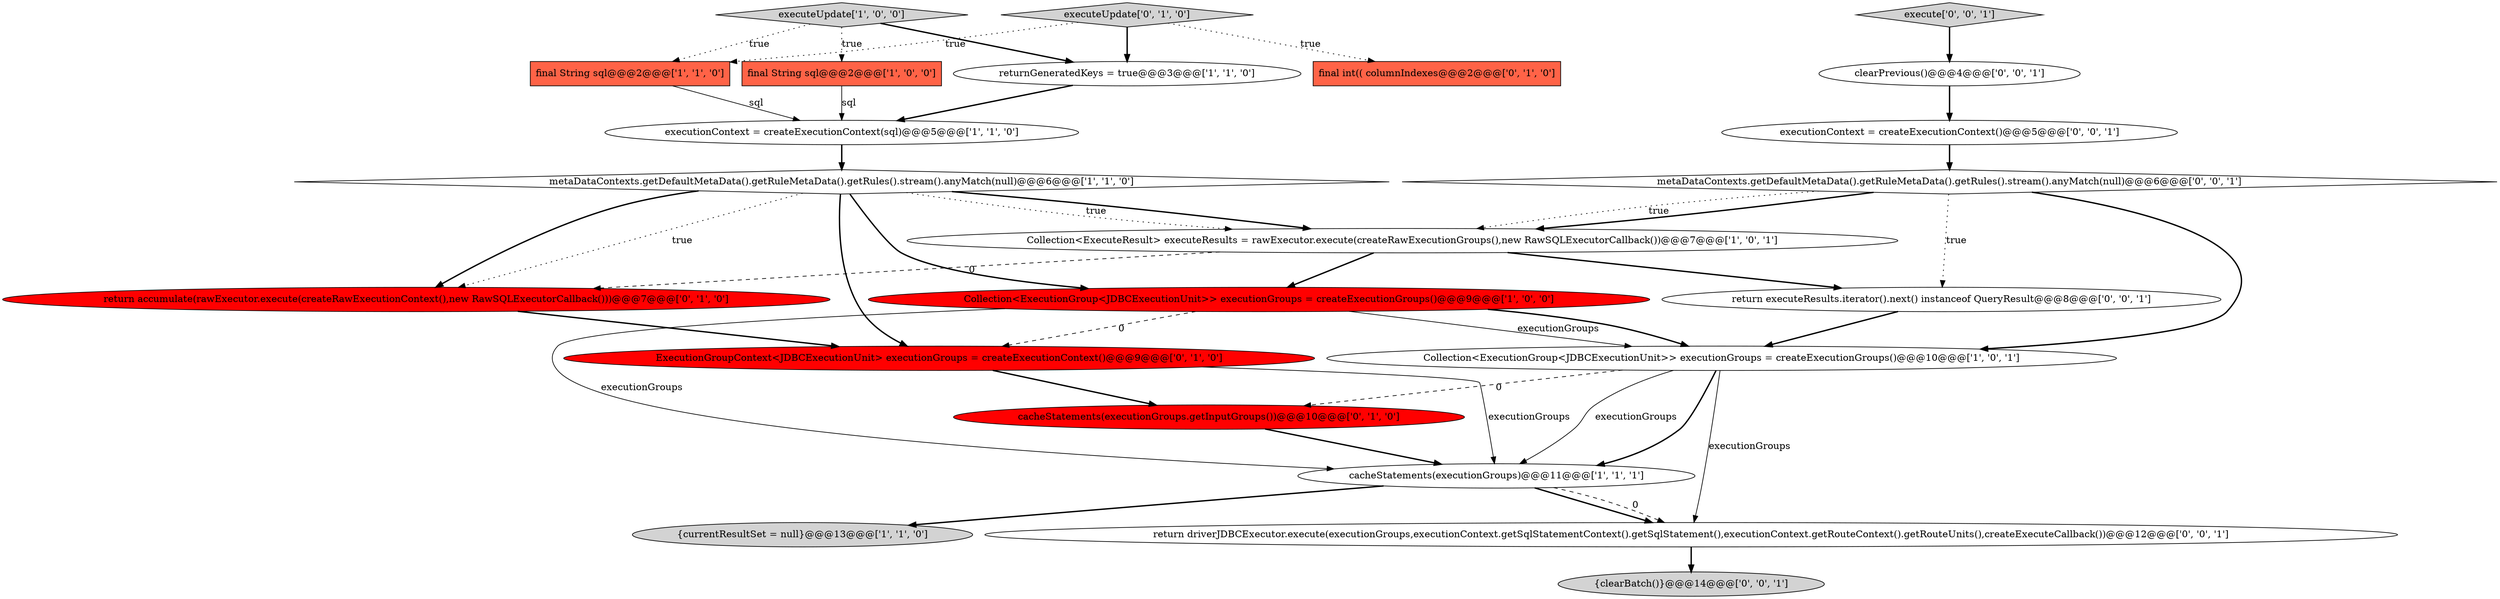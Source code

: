 digraph {
8 [style = filled, label = "executeUpdate['1', '0', '0']", fillcolor = lightgray, shape = diamond image = "AAA0AAABBB1BBB"];
21 [style = filled, label = "clearPrevious()@@@4@@@['0', '0', '1']", fillcolor = white, shape = ellipse image = "AAA0AAABBB3BBB"];
22 [style = filled, label = "execute['0', '0', '1']", fillcolor = lightgray, shape = diamond image = "AAA0AAABBB3BBB"];
5 [style = filled, label = "final String sql@@@2@@@['1', '1', '0']", fillcolor = tomato, shape = box image = "AAA0AAABBB1BBB"];
14 [style = filled, label = "executeUpdate['0', '1', '0']", fillcolor = lightgray, shape = diamond image = "AAA0AAABBB2BBB"];
17 [style = filled, label = "return driverJDBCExecutor.execute(executionGroups,executionContext.getSqlStatementContext().getSqlStatement(),executionContext.getRouteContext().getRouteUnits(),createExecuteCallback())@@@12@@@['0', '0', '1']", fillcolor = white, shape = ellipse image = "AAA0AAABBB3BBB"];
7 [style = filled, label = "Collection<ExecuteResult> executeResults = rawExecutor.execute(createRawExecutionGroups(),new RawSQLExecutorCallback())@@@7@@@['1', '0', '1']", fillcolor = white, shape = ellipse image = "AAA0AAABBB1BBB"];
10 [style = filled, label = "{currentResultSet = null}@@@13@@@['1', '1', '0']", fillcolor = lightgray, shape = ellipse image = "AAA0AAABBB1BBB"];
0 [style = filled, label = "final String sql@@@2@@@['1', '0', '0']", fillcolor = tomato, shape = box image = "AAA0AAABBB1BBB"];
4 [style = filled, label = "executionContext = createExecutionContext(sql)@@@5@@@['1', '1', '0']", fillcolor = white, shape = ellipse image = "AAA0AAABBB1BBB"];
11 [style = filled, label = "return accumulate(rawExecutor.execute(createRawExecutionContext(),new RawSQLExecutorCallback()))@@@7@@@['0', '1', '0']", fillcolor = red, shape = ellipse image = "AAA1AAABBB2BBB"];
9 [style = filled, label = "metaDataContexts.getDefaultMetaData().getRuleMetaData().getRules().stream().anyMatch(null)@@@6@@@['1', '1', '0']", fillcolor = white, shape = diamond image = "AAA0AAABBB1BBB"];
13 [style = filled, label = "cacheStatements(executionGroups.getInputGroups())@@@10@@@['0', '1', '0']", fillcolor = red, shape = ellipse image = "AAA1AAABBB2BBB"];
19 [style = filled, label = "{clearBatch()}@@@14@@@['0', '0', '1']", fillcolor = lightgray, shape = ellipse image = "AAA0AAABBB3BBB"];
12 [style = filled, label = "final int(( columnIndexes@@@2@@@['0', '1', '0']", fillcolor = tomato, shape = box image = "AAA0AAABBB2BBB"];
6 [style = filled, label = "returnGeneratedKeys = true@@@3@@@['1', '1', '0']", fillcolor = white, shape = ellipse image = "AAA0AAABBB1BBB"];
2 [style = filled, label = "Collection<ExecutionGroup<JDBCExecutionUnit>> executionGroups = createExecutionGroups()@@@9@@@['1', '0', '0']", fillcolor = red, shape = ellipse image = "AAA1AAABBB1BBB"];
3 [style = filled, label = "Collection<ExecutionGroup<JDBCExecutionUnit>> executionGroups = createExecutionGroups()@@@10@@@['1', '0', '1']", fillcolor = white, shape = ellipse image = "AAA0AAABBB1BBB"];
1 [style = filled, label = "cacheStatements(executionGroups)@@@11@@@['1', '1', '1']", fillcolor = white, shape = ellipse image = "AAA0AAABBB1BBB"];
18 [style = filled, label = "executionContext = createExecutionContext()@@@5@@@['0', '0', '1']", fillcolor = white, shape = ellipse image = "AAA0AAABBB3BBB"];
15 [style = filled, label = "ExecutionGroupContext<JDBCExecutionUnit> executionGroups = createExecutionContext()@@@9@@@['0', '1', '0']", fillcolor = red, shape = ellipse image = "AAA1AAABBB2BBB"];
16 [style = filled, label = "return executeResults.iterator().next() instanceof QueryResult@@@8@@@['0', '0', '1']", fillcolor = white, shape = ellipse image = "AAA0AAABBB3BBB"];
20 [style = filled, label = "metaDataContexts.getDefaultMetaData().getRuleMetaData().getRules().stream().anyMatch(null)@@@6@@@['0', '0', '1']", fillcolor = white, shape = diamond image = "AAA0AAABBB3BBB"];
4->9 [style = bold, label=""];
16->3 [style = bold, label=""];
15->13 [style = bold, label=""];
0->4 [style = solid, label="sql"];
9->11 [style = bold, label=""];
14->12 [style = dotted, label="true"];
3->1 [style = bold, label=""];
2->3 [style = solid, label="executionGroups"];
9->2 [style = bold, label=""];
2->3 [style = bold, label=""];
9->11 [style = dotted, label="true"];
3->1 [style = solid, label="executionGroups"];
7->11 [style = dashed, label="0"];
22->21 [style = bold, label=""];
15->1 [style = solid, label="executionGroups"];
8->6 [style = bold, label=""];
20->3 [style = bold, label=""];
3->17 [style = solid, label="executionGroups"];
20->7 [style = dotted, label="true"];
9->7 [style = bold, label=""];
3->13 [style = dashed, label="0"];
17->19 [style = bold, label=""];
21->18 [style = bold, label=""];
13->1 [style = bold, label=""];
11->15 [style = bold, label=""];
1->17 [style = bold, label=""];
2->15 [style = dashed, label="0"];
6->4 [style = bold, label=""];
18->20 [style = bold, label=""];
1->17 [style = dashed, label="0"];
14->5 [style = dotted, label="true"];
8->5 [style = dotted, label="true"];
7->2 [style = bold, label=""];
9->15 [style = bold, label=""];
7->16 [style = bold, label=""];
2->1 [style = solid, label="executionGroups"];
8->0 [style = dotted, label="true"];
5->4 [style = solid, label="sql"];
20->7 [style = bold, label=""];
9->7 [style = dotted, label="true"];
1->10 [style = bold, label=""];
14->6 [style = bold, label=""];
20->16 [style = dotted, label="true"];
}
